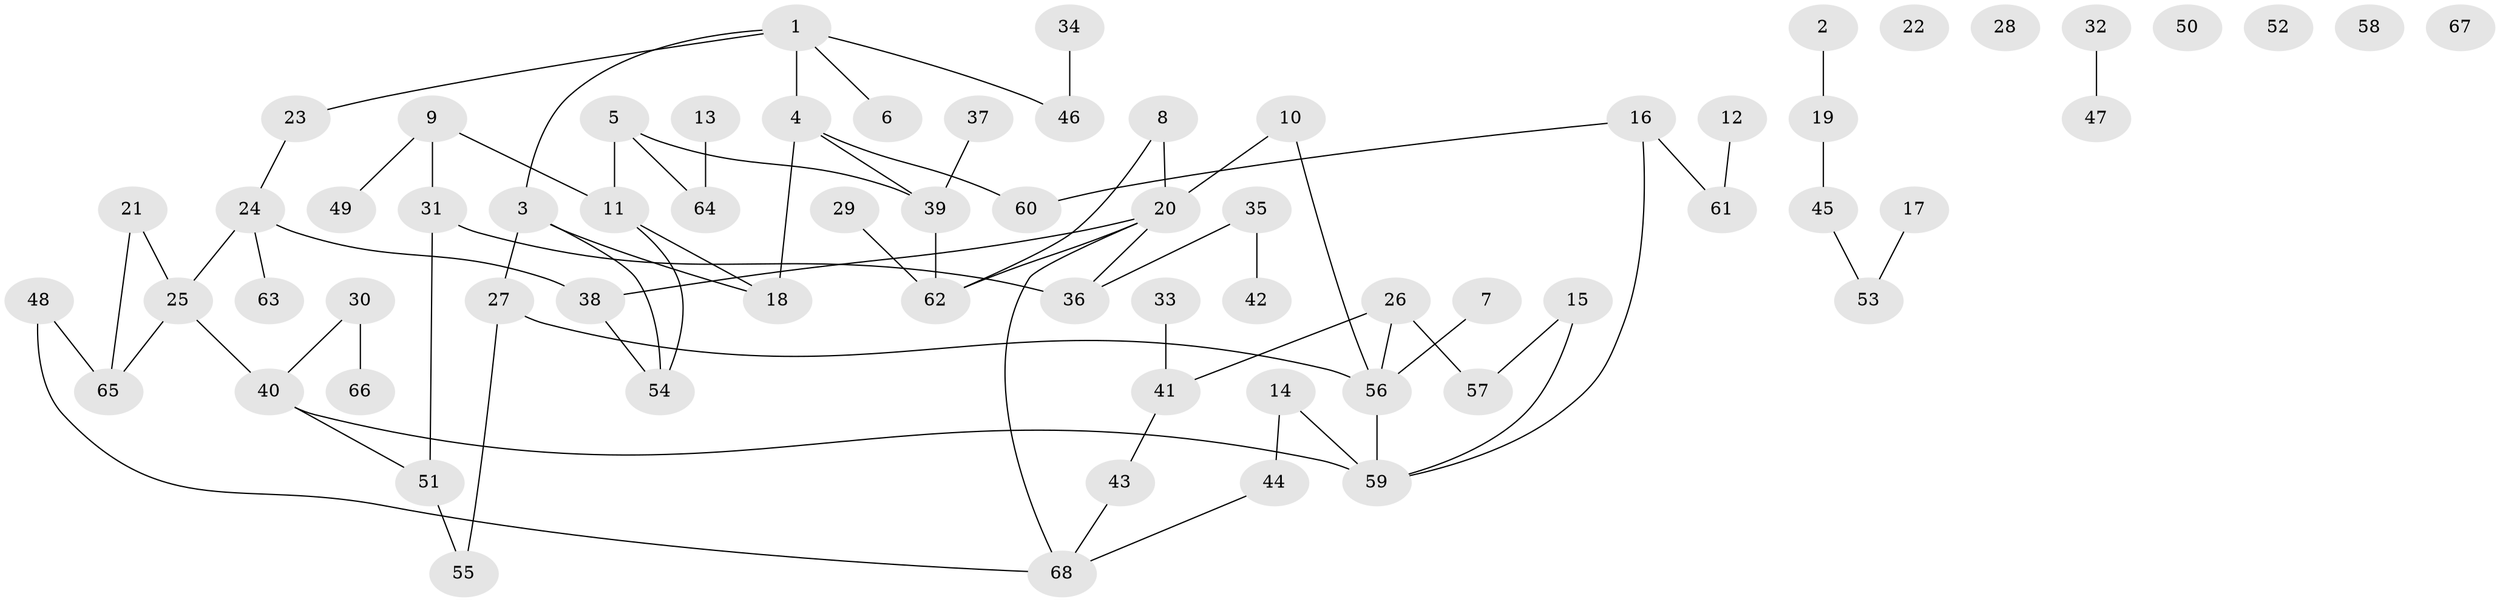 // coarse degree distribution, {7: 0.022727272727272728, 1: 0.2727272727272727, 5: 0.09090909090909091, 2: 0.1590909090909091, 4: 0.045454545454545456, 6: 0.022727272727272728, 3: 0.20454545454545456, 0: 0.1590909090909091, 8: 0.022727272727272728}
// Generated by graph-tools (version 1.1) at 2025/41/03/06/25 10:41:24]
// undirected, 68 vertices, 76 edges
graph export_dot {
graph [start="1"]
  node [color=gray90,style=filled];
  1;
  2;
  3;
  4;
  5;
  6;
  7;
  8;
  9;
  10;
  11;
  12;
  13;
  14;
  15;
  16;
  17;
  18;
  19;
  20;
  21;
  22;
  23;
  24;
  25;
  26;
  27;
  28;
  29;
  30;
  31;
  32;
  33;
  34;
  35;
  36;
  37;
  38;
  39;
  40;
  41;
  42;
  43;
  44;
  45;
  46;
  47;
  48;
  49;
  50;
  51;
  52;
  53;
  54;
  55;
  56;
  57;
  58;
  59;
  60;
  61;
  62;
  63;
  64;
  65;
  66;
  67;
  68;
  1 -- 3;
  1 -- 4;
  1 -- 6;
  1 -- 23;
  1 -- 46;
  2 -- 19;
  3 -- 18;
  3 -- 27;
  3 -- 54;
  4 -- 18;
  4 -- 39;
  4 -- 60;
  5 -- 11;
  5 -- 39;
  5 -- 64;
  7 -- 56;
  8 -- 20;
  8 -- 62;
  9 -- 11;
  9 -- 31;
  9 -- 49;
  10 -- 20;
  10 -- 56;
  11 -- 18;
  11 -- 54;
  12 -- 61;
  13 -- 64;
  14 -- 44;
  14 -- 59;
  15 -- 57;
  15 -- 59;
  16 -- 59;
  16 -- 60;
  16 -- 61;
  17 -- 53;
  19 -- 45;
  20 -- 36;
  20 -- 38;
  20 -- 62;
  20 -- 68;
  21 -- 25;
  21 -- 65;
  23 -- 24;
  24 -- 25;
  24 -- 38;
  24 -- 63;
  25 -- 40;
  25 -- 65;
  26 -- 41;
  26 -- 56;
  26 -- 57;
  27 -- 55;
  27 -- 56;
  29 -- 62;
  30 -- 40;
  30 -- 66;
  31 -- 36;
  31 -- 51;
  32 -- 47;
  33 -- 41;
  34 -- 46;
  35 -- 36;
  35 -- 42;
  37 -- 39;
  38 -- 54;
  39 -- 62;
  40 -- 51;
  40 -- 59;
  41 -- 43;
  43 -- 68;
  44 -- 68;
  45 -- 53;
  48 -- 65;
  48 -- 68;
  51 -- 55;
  56 -- 59;
}
